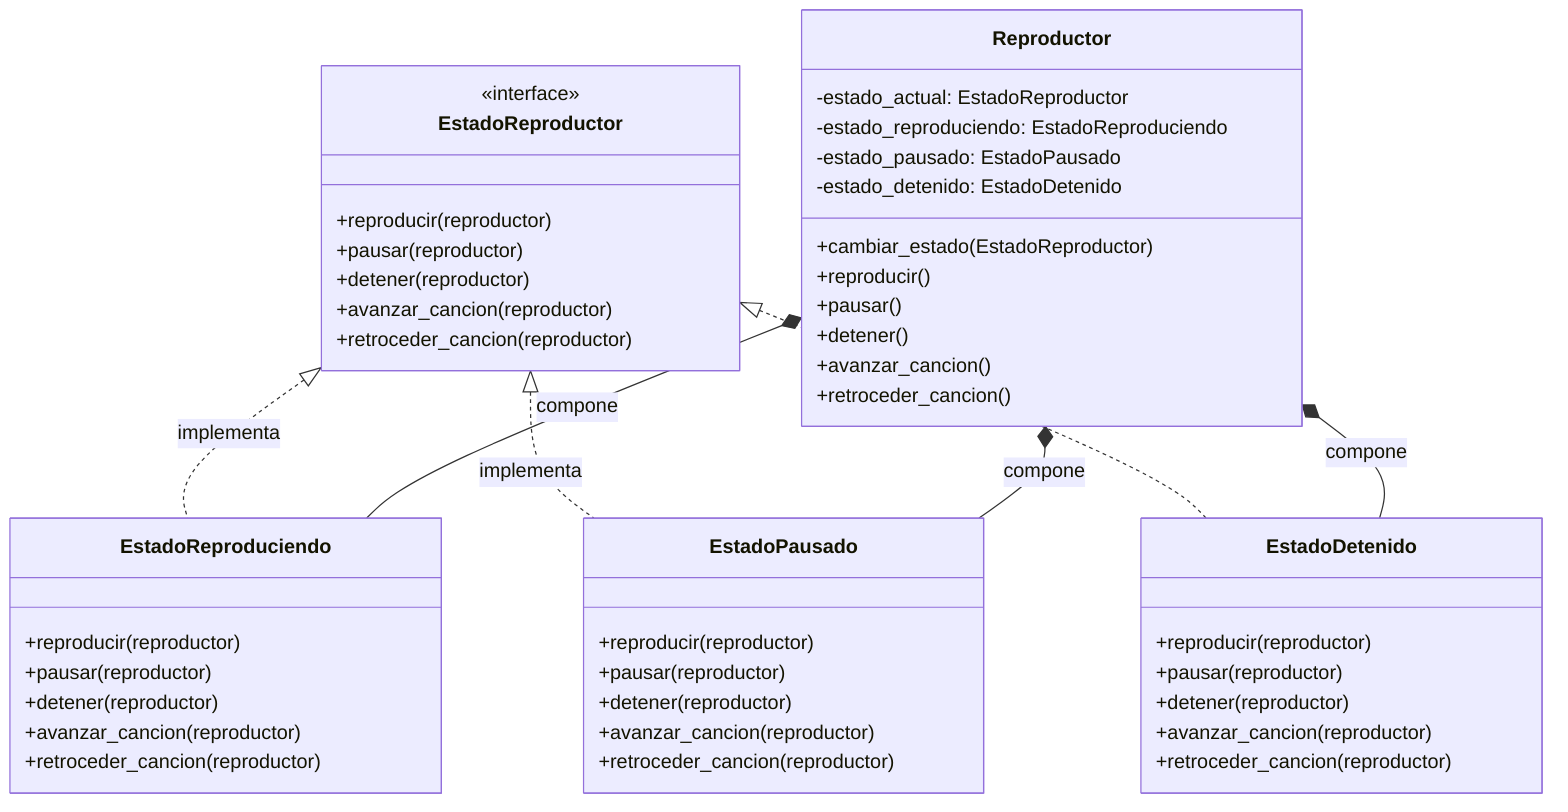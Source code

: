 classDiagram
direction TB

    class EstadoReproductor {
        +reproducir(reproductor)
        +pausar(reproductor)
        +detener(reproductor)
        +avanzar_cancion(reproductor)
        +retroceder_cancion(reproductor)
    }

    class EstadoReproduciendo {
        +reproducir(reproductor)
        +pausar(reproductor)
        +detener(reproductor)
        +avanzar_cancion(reproductor)
        +retroceder_cancion(reproductor)
    }

    class EstadoPausado {
        +reproducir(reproductor)
        +pausar(reproductor)
        +detener(reproductor)
        +avanzar_cancion(reproductor)
        +retroceder_cancion(reproductor)
    }

    class EstadoDetenido {
        +reproducir(reproductor)
        +pausar(reproductor)
        +detener(reproductor)
        +avanzar_cancion(reproductor)
        +retroceder_cancion(reproductor)
    }

    class Reproductor {
        -estado_actual: EstadoReproductor
        -estado_reproduciendo: EstadoReproduciendo
        -estado_pausado: EstadoPausado
        -estado_detenido: EstadoDetenido
        +cambiar_estado(EstadoReproductor)
        +reproducir()
        +pausar()
        +detener()
        +avanzar_cancion()
        +retroceder_cancion()
    }

    %% Declaración de interfaz
    <<interface>> EstadoReproductor

    %% Relaciones de implementación
    EstadoReproductor <|.. EstadoReproduciendo : implementa
    EstadoReproductor <|.. EstadoPausado : implementa
    EstadoReproductor <|.. EstadoDetenido : implementa

    %% Composición: Reproductor contiene los estados
    Reproductor *-- EstadoReproduciendo: compone
    Reproductor *-- EstadoPausado: compone
    Reproductor *-- EstadoDetenido: compone